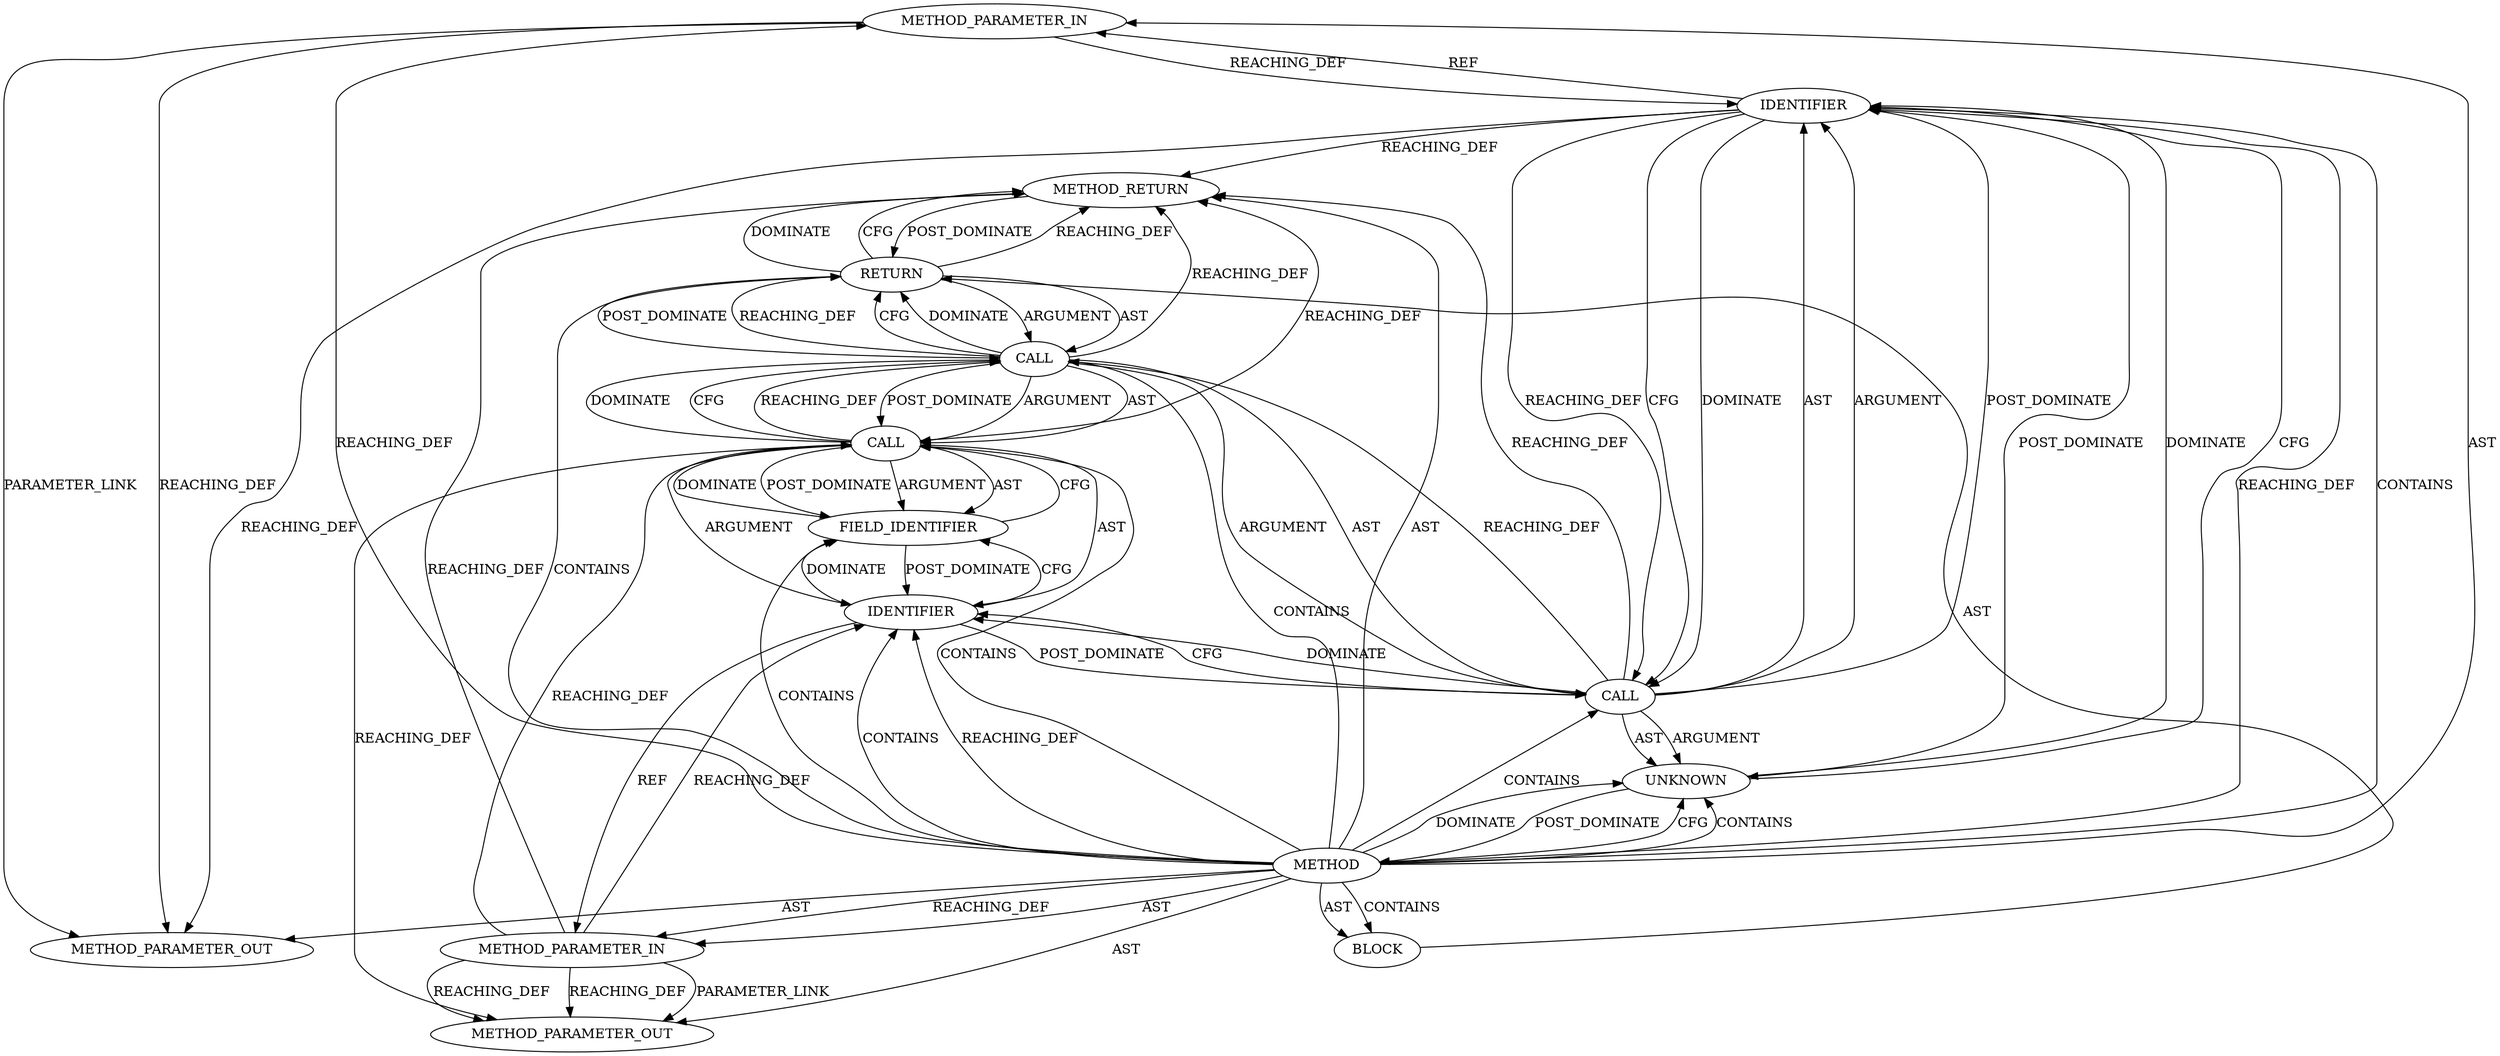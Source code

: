 digraph {
  74 [label=METHOD_PARAMETER_IN ORDER=1 CODE="struct tls_crypto_info *crypto_info" IS_VARIADIC=false COLUMN_NUMBER=36 LINE_NUMBER=82 TYPE_FULL_NAME="tls_crypto_info*" EVALUATION_STRATEGY="BY_VALUE" INDEX=1 NAME="crypto_info"]
  77 [label=RETURN ORDER=1 ARGUMENT_INDEX=-1 CODE="return (char *)crypto_info + cipher_desc->iv_offset;" COLUMN_NUMBER=2 LINE_NUMBER=85]
  79 [label=CALL ORDER=1 ARGUMENT_INDEX=1 CODE="(char *)crypto_info" COLUMN_NUMBER=9 METHOD_FULL_NAME="<operator>.cast" LINE_NUMBER=85 TYPE_FULL_NAME="<empty>" DISPATCH_TYPE="STATIC_DISPATCH" SIGNATURE="" NAME="<operator>.cast"]
  76 [label=BLOCK ORDER=3 ARGUMENT_INDEX=-1 CODE="{
	return (char *)crypto_info + cipher_desc->iv_offset;
}" COLUMN_NUMBER=1 LINE_NUMBER=84 TYPE_FULL_NAME="void"]
  75 [label=METHOD_PARAMETER_IN ORDER=2 CODE="const struct tls_cipher_desc *cipher_desc" IS_VARIADIC=false COLUMN_NUMBER=8 LINE_NUMBER=83 TYPE_FULL_NAME="tls_cipher_desc*" EVALUATION_STRATEGY="BY_VALUE" INDEX=2 NAME="cipher_desc"]
  73 [label=METHOD COLUMN_NUMBER=1 LINE_NUMBER=82 COLUMN_NUMBER_END=1 IS_EXTERNAL=false SIGNATURE="char* crypto_info_iv (tls_crypto_info*,tls_cipher_desc*)" NAME="crypto_info_iv" AST_PARENT_TYPE="TYPE_DECL" AST_PARENT_FULL_NAME="tls.h:<global>" ORDER=6 CODE="static inline char *crypto_info_iv(struct tls_crypto_info *crypto_info,
				   const struct tls_cipher_desc *cipher_desc)
{
	return (char *)crypto_info + cipher_desc->iv_offset;
}" FULL_NAME="crypto_info_iv" LINE_NUMBER_END=86 FILENAME="tls.h"]
  82 [label=CALL ORDER=2 ARGUMENT_INDEX=2 CODE="cipher_desc->iv_offset" COLUMN_NUMBER=31 METHOD_FULL_NAME="<operator>.indirectFieldAccess" LINE_NUMBER=85 TYPE_FULL_NAME="<empty>" DISPATCH_TYPE="STATIC_DISPATCH" SIGNATURE="" NAME="<operator>.indirectFieldAccess"]
  80 [label=UNKNOWN ORDER=1 PARSER_TYPE_NAME="CASTTypeId" ARGUMENT_INDEX=1 CODE="char *" COLUMN_NUMBER=10 LINE_NUMBER=85 TYPE_FULL_NAME="<empty>" CONTAINED_REF="<empty>"]
  84 [label=FIELD_IDENTIFIER ORDER=2 ARGUMENT_INDEX=2 CODE="iv_offset" COLUMN_NUMBER=31 LINE_NUMBER=85 CANONICAL_NAME="iv_offset"]
  21147 [label=METHOD_PARAMETER_OUT ORDER=1 CODE="struct tls_crypto_info *crypto_info" IS_VARIADIC=false COLUMN_NUMBER=36 LINE_NUMBER=82 TYPE_FULL_NAME="tls_crypto_info*" EVALUATION_STRATEGY="BY_VALUE" INDEX=1 NAME="crypto_info"]
  85 [label=METHOD_RETURN ORDER=4 CODE="RET" COLUMN_NUMBER=1 LINE_NUMBER=82 TYPE_FULL_NAME="char*" EVALUATION_STRATEGY="BY_VALUE"]
  78 [label=CALL ORDER=1 ARGUMENT_INDEX=-1 CODE="(char *)crypto_info + cipher_desc->iv_offset" COLUMN_NUMBER=9 METHOD_FULL_NAME="<operator>.addition" LINE_NUMBER=85 TYPE_FULL_NAME="<empty>" DISPATCH_TYPE="STATIC_DISPATCH" SIGNATURE="" NAME="<operator>.addition"]
  21148 [label=METHOD_PARAMETER_OUT ORDER=2 CODE="const struct tls_cipher_desc *cipher_desc" IS_VARIADIC=false COLUMN_NUMBER=8 LINE_NUMBER=83 TYPE_FULL_NAME="tls_cipher_desc*" EVALUATION_STRATEGY="BY_VALUE" INDEX=2 NAME="cipher_desc"]
  81 [label=IDENTIFIER ORDER=2 ARGUMENT_INDEX=2 CODE="crypto_info" COLUMN_NUMBER=17 LINE_NUMBER=85 TYPE_FULL_NAME="tls_crypto_info*" NAME="crypto_info"]
  83 [label=IDENTIFIER ORDER=1 ARGUMENT_INDEX=1 CODE="cipher_desc" COLUMN_NUMBER=31 LINE_NUMBER=85 TYPE_FULL_NAME="tls_cipher_desc*" NAME="cipher_desc"]
  77 -> 78 [label=ARGUMENT ]
  79 -> 81 [label=AST ]
  80 -> 81 [label=DOMINATE ]
  73 -> 83 [label=CONTAINS ]
  75 -> 21148 [label=PARAMETER_LINK ]
  78 -> 82 [label=POST_DOMINATE ]
  73 -> 79 [label=CONTAINS ]
  75 -> 83 [label=REACHING_DEF VARIABLE="cipher_desc"]
  85 -> 77 [label=POST_DOMINATE ]
  79 -> 83 [label=CFG ]
  73 -> 85 [label=AST ]
  73 -> 83 [label=REACHING_DEF VARIABLE=""]
  73 -> 75 [label=REACHING_DEF VARIABLE=""]
  78 -> 77 [label=REACHING_DEF VARIABLE="(char *)crypto_info + cipher_desc->iv_offset"]
  79 -> 85 [label=REACHING_DEF VARIABLE="(char *)crypto_info"]
  82 -> 83 [label=AST ]
  84 -> 82 [label=CFG ]
  79 -> 81 [label=ARGUMENT ]
  77 -> 85 [label=REACHING_DEF VARIABLE="<RET>"]
  73 -> 81 [label=REACHING_DEF VARIABLE=""]
  82 -> 85 [label=REACHING_DEF VARIABLE="cipher_desc->iv_offset"]
  73 -> 75 [label=AST ]
  81 -> 74 [label=REF ]
  73 -> 84 [label=CONTAINS ]
  81 -> 80 [label=POST_DOMINATE ]
  78 -> 82 [label=AST ]
  73 -> 76 [label=CONTAINS ]
  78 -> 79 [label=ARGUMENT ]
  74 -> 21147 [label=PARAMETER_LINK ]
  82 -> 78 [label=DOMINATE ]
  79 -> 81 [label=POST_DOMINATE ]
  81 -> 79 [label=CFG ]
  82 -> 78 [label=CFG ]
  78 -> 79 [label=AST ]
  83 -> 84 [label=CFG ]
  75 -> 82 [label=REACHING_DEF VARIABLE="cipher_desc"]
  83 -> 79 [label=POST_DOMINATE ]
  73 -> 80 [label=CFG ]
  83 -> 75 [label=REF ]
  82 -> 84 [label=POST_DOMINATE ]
  77 -> 78 [label=AST ]
  82 -> 83 [label=ARGUMENT ]
  77 -> 78 [label=POST_DOMINATE ]
  73 -> 77 [label=CONTAINS ]
  81 -> 79 [label=DOMINATE ]
  73 -> 21148 [label=AST ]
  82 -> 21148 [label=REACHING_DEF VARIABLE="cipher_desc->iv_offset"]
  83 -> 84 [label=DOMINATE ]
  73 -> 80 [label=CONTAINS ]
  73 -> 82 [label=CONTAINS ]
  74 -> 81 [label=REACHING_DEF VARIABLE="crypto_info"]
  78 -> 77 [label=CFG ]
  81 -> 79 [label=REACHING_DEF VARIABLE="crypto_info"]
  80 -> 81 [label=CFG ]
  78 -> 77 [label=DOMINATE ]
  73 -> 81 [label=CONTAINS ]
  76 -> 77 [label=AST ]
  73 -> 78 [label=CONTAINS ]
  78 -> 82 [label=ARGUMENT ]
  73 -> 74 [label=REACHING_DEF VARIABLE=""]
  75 -> 85 [label=REACHING_DEF VARIABLE="cipher_desc"]
  79 -> 80 [label=AST ]
  73 -> 80 [label=DOMINATE ]
  82 -> 84 [label=ARGUMENT ]
  84 -> 83 [label=POST_DOMINATE ]
  77 -> 85 [label=DOMINATE ]
  77 -> 85 [label=CFG ]
  74 -> 21147 [label=REACHING_DEF VARIABLE="crypto_info"]
  79 -> 83 [label=DOMINATE ]
  81 -> 85 [label=REACHING_DEF VARIABLE="crypto_info"]
  82 -> 78 [label=REACHING_DEF VARIABLE="cipher_desc->iv_offset"]
  79 -> 80 [label=ARGUMENT ]
  73 -> 76 [label=AST ]
  78 -> 85 [label=REACHING_DEF VARIABLE="(char *)crypto_info + cipher_desc->iv_offset"]
  84 -> 82 [label=DOMINATE ]
  75 -> 21148 [label=REACHING_DEF VARIABLE="cipher_desc"]
  75 -> 21148 [label=REACHING_DEF VARIABLE="cipher_desc"]
  73 -> 21147 [label=AST ]
  81 -> 21147 [label=REACHING_DEF VARIABLE="crypto_info"]
  79 -> 78 [label=REACHING_DEF VARIABLE="(char *)crypto_info"]
  80 -> 73 [label=POST_DOMINATE ]
  73 -> 74 [label=AST ]
  82 -> 84 [label=AST ]
}
